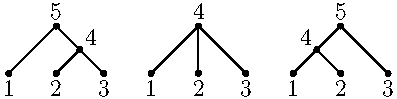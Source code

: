 
size(7cm,0);

pair[] n;
real h0 = 0;
real h1 = 0.5;
real h2 = 1;

// First tree
n[1] = (0,h0);
n[2] = (1,h0);
n[3] = (2,h0);
n[4] = (1.5,h1);
n[5] = (1,h2);

for (int i = 1; i <= 3; ++i) {
    dot(format("$%d$", i), n[i], S);
}
dot("$4$", n[4], NE);
dot("$5$", n[5], N);

draw(n[1]--n[5]);
draw(n[2]--n[4]);
draw(n[3]--n[5]);

// Second tree
n[1] = (3,h0);
n[2] = (4,h0);
n[3] = (5,h0);
n[4] = (4,h2);

for (int i = 1; i <= 3; ++i) {
    dot(format("$%d$", i), n[i], S);
}
dot("$4$", n[4], N);

draw(n[1]--n[4]);
draw(n[2]--n[4]);
draw(n[3]--n[4]);

// Third tree
n[1] = (6,h0);
n[2] = (7,h0);
n[3] = (8,h0);
n[4] = (6.5,h1);
n[5] = (7,h2);

for (int i = 1; i <= 3; ++i) {
    dot(format("$%d$", i), n[i], S);
}
dot("$4$", n[4], NW);
dot("$5$", n[5], N);

draw(n[1]--n[5]);
draw(n[2]--n[4]);
draw(n[3]--n[5]);
